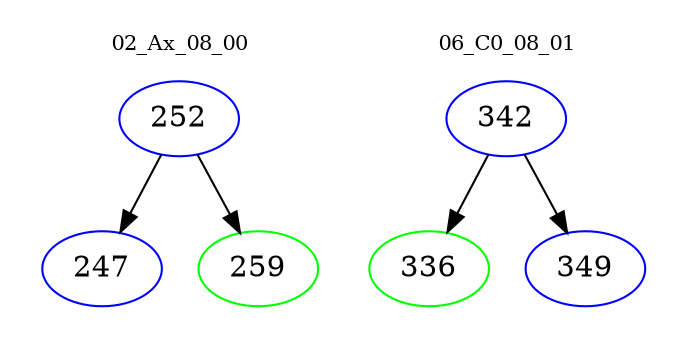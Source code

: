 digraph{
subgraph cluster_0 {
color = white
label = "02_Ax_08_00";
fontsize=10;
T0_252 [label="252", color="blue"]
T0_252 -> T0_247 [color="black"]
T0_247 [label="247", color="blue"]
T0_252 -> T0_259 [color="black"]
T0_259 [label="259", color="green"]
}
subgraph cluster_1 {
color = white
label = "06_C0_08_01";
fontsize=10;
T1_342 [label="342", color="blue"]
T1_342 -> T1_336 [color="black"]
T1_336 [label="336", color="green"]
T1_342 -> T1_349 [color="black"]
T1_349 [label="349", color="blue"]
}
}
